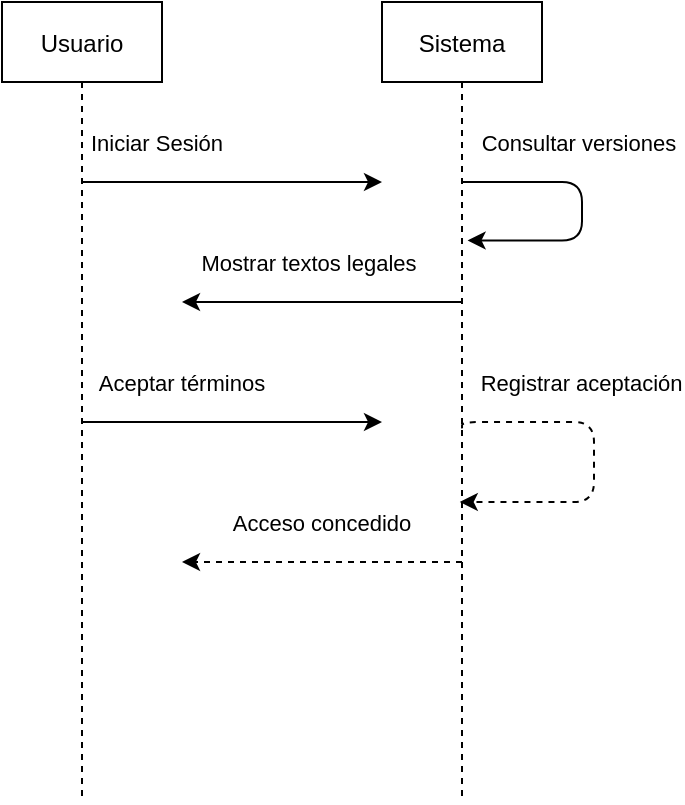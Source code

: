 <mxfile version="26.2.4">
  <diagram id="DuhL4yZ-4B9erglTWEoS" name="Página-1">
    <mxGraphModel dx="767" dy="1111" grid="1" gridSize="10" guides="1" tooltips="1" connect="1" arrows="1" fold="1" page="1" pageScale="1" pageWidth="827" pageHeight="1169" math="0" shadow="0">
      <root>
        <mxCell id="0" />
        <mxCell id="1" parent="0" />
        <mxCell id="2" value="Usuario" style="shape=umlLifeline;" parent="1" vertex="1">
          <mxGeometry x="50" y="50" width="80" height="400" as="geometry" />
        </mxCell>
        <mxCell id="3" value="Sistema" style="shape=umlLifeline;" parent="1" vertex="1">
          <mxGeometry x="240" y="50" width="80" height="400" as="geometry" />
        </mxCell>
        <mxCell id="4" value="Iniciar Sesión" style="edgeStyle=orthogonalEdgeStyle;" parent="1" edge="1">
          <mxGeometry x="-0.5" y="20" relative="1" as="geometry">
            <mxPoint x="90" y="140" as="sourcePoint" />
            <mxPoint x="240" y="140" as="targetPoint" />
            <mxPoint as="offset" />
          </mxGeometry>
        </mxCell>
        <mxCell id="6" value="Consultar versiones " style="edgeStyle=orthogonalEdgeStyle;entryX=0.535;entryY=0.273;entryDx=0;entryDy=0;entryPerimeter=0;" parent="1" edge="1">
          <mxGeometry x="-0.18" y="20" relative="1" as="geometry">
            <mxPoint x="280" y="140" as="sourcePoint" />
            <mxPoint x="282.8" y="169.2" as="targetPoint" />
            <Array as="points">
              <mxPoint x="340" y="140" />
              <mxPoint x="340" y="169" />
            </Array>
            <mxPoint x="-20" y="-20" as="offset" />
          </mxGeometry>
        </mxCell>
        <mxCell id="7" value="Mostrar textos legales" style="edgeStyle=orthogonalEdgeStyle;" parent="1" edge="1">
          <mxGeometry x="0.091" y="-20" relative="1" as="geometry">
            <mxPoint x="280" y="200" as="sourcePoint" />
            <mxPoint x="140" y="200" as="targetPoint" />
            <Array as="points">
              <mxPoint x="280" y="200" />
            </Array>
            <mxPoint as="offset" />
          </mxGeometry>
        </mxCell>
        <mxCell id="8" value="Aceptar términos" style="edgeStyle=orthogonalEdgeStyle;" parent="1" target="3" edge="1">
          <mxGeometry x="-0.333" y="20" relative="1" as="geometry">
            <mxPoint x="90" y="260.0" as="sourcePoint" />
            <mxPoint x="210" y="260.0" as="targetPoint" />
            <Array as="points">
              <mxPoint x="210" y="260" />
              <mxPoint x="210" y="260" />
            </Array>
            <mxPoint as="offset" />
          </mxGeometry>
        </mxCell>
        <mxCell id="9" value="Registrar aceptación" style="edgeStyle=orthogonalEdgeStyle;exitX=0.545;exitY=0.233;exitDx=0;exitDy=0;exitPerimeter=0;entryX=0.486;entryY=0.625;entryDx=0;entryDy=0;entryPerimeter=0;dashed=1;" parent="1" target="3" edge="1">
          <mxGeometry x="-0.283" y="20" relative="1" as="geometry">
            <mxPoint x="280.02" y="263.19" as="sourcePoint" />
            <mxPoint x="309.99" y="280.001" as="targetPoint" />
            <Array as="points">
              <mxPoint x="280" y="260" />
              <mxPoint x="346" y="260" />
              <mxPoint x="346" y="300" />
            </Array>
            <mxPoint as="offset" />
          </mxGeometry>
        </mxCell>
        <mxCell id="10" value="Acceso concedido" style="edgeStyle=orthogonalEdgeStyle;dashed=1;" parent="1" edge="1">
          <mxGeometry y="-20" relative="1" as="geometry">
            <mxPoint x="280" y="330.0" as="sourcePoint" />
            <mxPoint x="140" y="330" as="targetPoint" />
            <mxPoint as="offset" />
          </mxGeometry>
        </mxCell>
      </root>
    </mxGraphModel>
  </diagram>
</mxfile>
